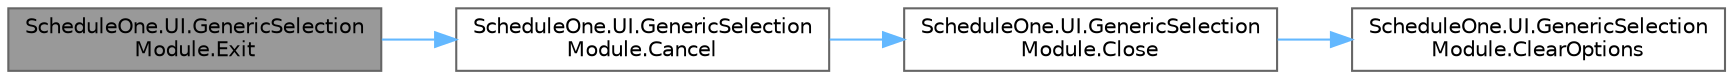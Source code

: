 digraph "ScheduleOne.UI.GenericSelectionModule.Exit"
{
 // LATEX_PDF_SIZE
  bgcolor="transparent";
  edge [fontname=Helvetica,fontsize=10,labelfontname=Helvetica,labelfontsize=10];
  node [fontname=Helvetica,fontsize=10,shape=box,height=0.2,width=0.4];
  rankdir="LR";
  Node1 [id="Node000001",label="ScheduleOne.UI.GenericSelection\lModule.Exit",height=0.2,width=0.4,color="gray40", fillcolor="grey60", style="filled", fontcolor="black",tooltip=" "];
  Node1 -> Node2 [id="edge1_Node000001_Node000002",color="steelblue1",style="solid",tooltip=" "];
  Node2 [id="Node000002",label="ScheduleOne.UI.GenericSelection\lModule.Cancel",height=0.2,width=0.4,color="grey40", fillcolor="white", style="filled",URL="$class_schedule_one_1_1_u_i_1_1_generic_selection_module.html#a7c00a40da8acd0c3de490333f6a7e84a",tooltip=" "];
  Node2 -> Node3 [id="edge2_Node000002_Node000003",color="steelblue1",style="solid",tooltip=" "];
  Node3 [id="Node000003",label="ScheduleOne.UI.GenericSelection\lModule.Close",height=0.2,width=0.4,color="grey40", fillcolor="white", style="filled",URL="$class_schedule_one_1_1_u_i_1_1_generic_selection_module.html#a99bd0a01867129608bbc58c86e59e706",tooltip=" "];
  Node3 -> Node4 [id="edge3_Node000003_Node000004",color="steelblue1",style="solid",tooltip=" "];
  Node4 [id="Node000004",label="ScheduleOne.UI.GenericSelection\lModule.ClearOptions",height=0.2,width=0.4,color="grey40", fillcolor="white", style="filled",URL="$class_schedule_one_1_1_u_i_1_1_generic_selection_module.html#a28c1d75dfa93aaa27f5a753862181c59",tooltip=" "];
}
